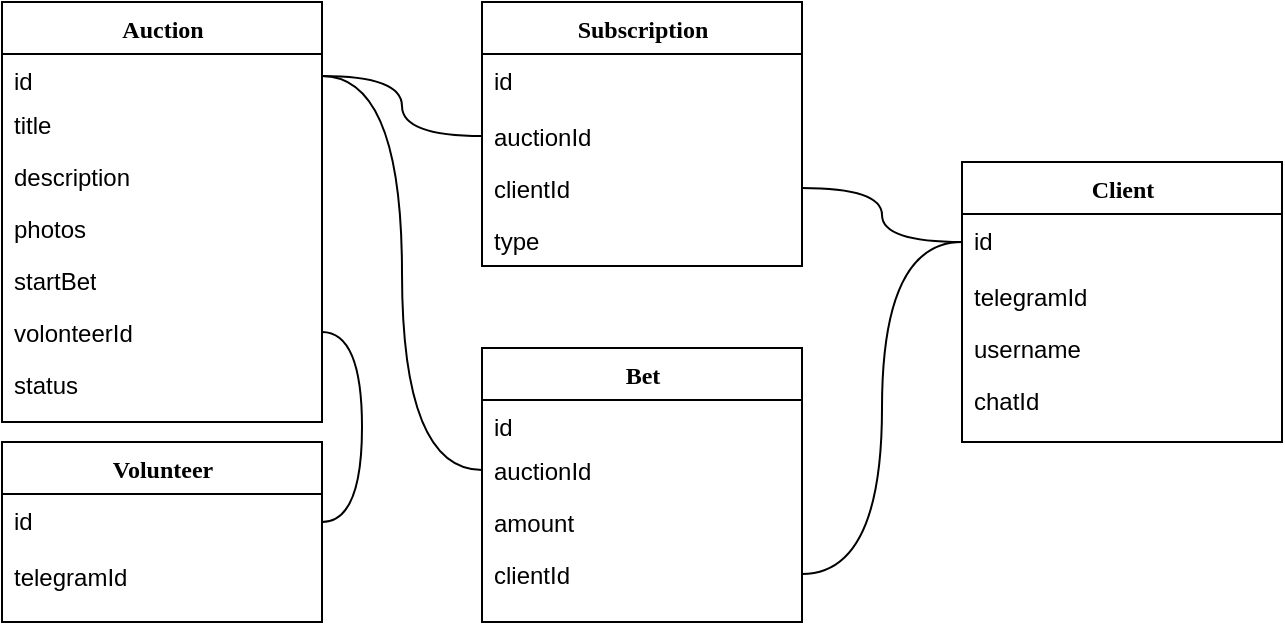 <mxfile version="20.0.1" type="device"><diagram name="Page-1" id="9f46799a-70d6-7492-0946-bef42562c5a5"><mxGraphModel dx="865" dy="556" grid="1" gridSize="10" guides="1" tooltips="1" connect="1" arrows="1" fold="1" page="1" pageScale="1" pageWidth="1100" pageHeight="850" background="none" math="0" shadow="0"><root><mxCell id="0"/><mxCell id="1" parent="0"/><mxCell id="78961159f06e98e8-17" value="Auction" style="swimlane;html=1;fontStyle=1;align=center;verticalAlign=top;childLayout=stackLayout;horizontal=1;startSize=26;horizontalStack=0;resizeParent=1;resizeLast=0;collapsible=1;marginBottom=0;swimlaneFillColor=#ffffff;rounded=0;shadow=0;comic=0;labelBackgroundColor=none;strokeWidth=1;fillColor=none;fontFamily=Verdana;fontSize=12" parent="1" vertex="1"><mxGeometry x="30" y="20" width="160" height="210" as="geometry"/></mxCell><mxCell id="78961159f06e98e8-21" value="id" style="text;html=1;strokeColor=none;fillColor=none;align=left;verticalAlign=top;spacingLeft=4;spacingRight=4;whiteSpace=wrap;overflow=hidden;rotatable=0;points=[[0,0.5],[1,0.5]];portConstraint=eastwest;" parent="78961159f06e98e8-17" vertex="1"><mxGeometry y="26" width="160" height="22" as="geometry"/></mxCell><mxCell id="78961159f06e98e8-23" value="title" style="text;html=1;strokeColor=none;fillColor=none;align=left;verticalAlign=top;spacingLeft=4;spacingRight=4;whiteSpace=wrap;overflow=hidden;rotatable=0;points=[[0,0.5],[1,0.5]];portConstraint=eastwest;" parent="78961159f06e98e8-17" vertex="1"><mxGeometry y="48" width="160" height="26" as="geometry"/></mxCell><mxCell id="78961159f06e98e8-25" value="description" style="text;html=1;strokeColor=none;fillColor=none;align=left;verticalAlign=top;spacingLeft=4;spacingRight=4;whiteSpace=wrap;overflow=hidden;rotatable=0;points=[[0,0.5],[1,0.5]];portConstraint=eastwest;" parent="78961159f06e98e8-17" vertex="1"><mxGeometry y="74" width="160" height="26" as="geometry"/></mxCell><mxCell id="3lBkVKUDEsnIzajXxK9P-2" value="photos" style="text;html=1;strokeColor=none;fillColor=none;align=left;verticalAlign=top;spacingLeft=4;spacingRight=4;whiteSpace=wrap;overflow=hidden;rotatable=0;points=[[0,0.5],[1,0.5]];portConstraint=eastwest;" parent="78961159f06e98e8-17" vertex="1"><mxGeometry y="100" width="160" height="26" as="geometry"/></mxCell><mxCell id="3lBkVKUDEsnIzajXxK9P-4" value="startBet" style="text;html=1;strokeColor=none;fillColor=none;align=left;verticalAlign=top;spacingLeft=4;spacingRight=4;whiteSpace=wrap;overflow=hidden;rotatable=0;points=[[0,0.5],[1,0.5]];portConstraint=eastwest;" parent="78961159f06e98e8-17" vertex="1"><mxGeometry y="126" width="160" height="26" as="geometry"/></mxCell><mxCell id="3lBkVKUDEsnIzajXxK9P-5" value="volonteerId" style="text;html=1;strokeColor=none;fillColor=none;align=left;verticalAlign=top;spacingLeft=4;spacingRight=4;whiteSpace=wrap;overflow=hidden;rotatable=0;points=[[0,0.5],[1,0.5]];portConstraint=eastwest;" parent="78961159f06e98e8-17" vertex="1"><mxGeometry y="152" width="160" height="26" as="geometry"/></mxCell><mxCell id="3lBkVKUDEsnIzajXxK9P-38" value="status" style="text;html=1;strokeColor=none;fillColor=none;align=left;verticalAlign=top;spacingLeft=4;spacingRight=4;whiteSpace=wrap;overflow=hidden;rotatable=0;points=[[0,0.5],[1,0.5]];portConstraint=eastwest;" parent="78961159f06e98e8-17" vertex="1"><mxGeometry y="178" width="160" height="26" as="geometry"/></mxCell><mxCell id="3lBkVKUDEsnIzajXxK9P-7" value="Bet" style="swimlane;html=1;fontStyle=1;align=center;verticalAlign=top;childLayout=stackLayout;horizontal=1;startSize=26;horizontalStack=0;resizeParent=1;resizeLast=0;collapsible=1;marginBottom=0;swimlaneFillColor=#ffffff;rounded=0;shadow=0;comic=0;labelBackgroundColor=none;strokeWidth=1;fillColor=none;fontFamily=Verdana;fontSize=12" parent="1" vertex="1"><mxGeometry x="270" y="193" width="160" height="137" as="geometry"/></mxCell><mxCell id="3lBkVKUDEsnIzajXxK9P-8" value="id" style="text;html=1;strokeColor=none;fillColor=none;align=left;verticalAlign=top;spacingLeft=4;spacingRight=4;whiteSpace=wrap;overflow=hidden;rotatable=0;points=[[0,0.5],[1,0.5]];portConstraint=eastwest;" parent="3lBkVKUDEsnIzajXxK9P-7" vertex="1"><mxGeometry y="26" width="160" height="22" as="geometry"/></mxCell><mxCell id="3lBkVKUDEsnIzajXxK9P-9" value="auctionId" style="text;html=1;strokeColor=none;fillColor=none;align=left;verticalAlign=top;spacingLeft=4;spacingRight=4;whiteSpace=wrap;overflow=hidden;rotatable=0;points=[[0,0.5],[1,0.5]];portConstraint=eastwest;" parent="3lBkVKUDEsnIzajXxK9P-7" vertex="1"><mxGeometry y="48" width="160" height="26" as="geometry"/></mxCell><mxCell id="3lBkVKUDEsnIzajXxK9P-10" value="amount" style="text;html=1;strokeColor=none;fillColor=none;align=left;verticalAlign=top;spacingLeft=4;spacingRight=4;whiteSpace=wrap;overflow=hidden;rotatable=0;points=[[0,0.5],[1,0.5]];portConstraint=eastwest;" parent="3lBkVKUDEsnIzajXxK9P-7" vertex="1"><mxGeometry y="74" width="160" height="26" as="geometry"/></mxCell><mxCell id="3lBkVKUDEsnIzajXxK9P-17" value="clientId" style="text;html=1;strokeColor=none;fillColor=none;align=left;verticalAlign=top;spacingLeft=4;spacingRight=4;whiteSpace=wrap;overflow=hidden;rotatable=0;points=[[0,0.5],[1,0.5]];portConstraint=eastwest;" parent="3lBkVKUDEsnIzajXxK9P-7" vertex="1"><mxGeometry y="100" width="160" height="26" as="geometry"/></mxCell><mxCell id="3lBkVKUDEsnIzajXxK9P-18" value="Volunteer" style="swimlane;html=1;fontStyle=1;align=center;verticalAlign=top;childLayout=stackLayout;horizontal=1;startSize=26;horizontalStack=0;resizeParent=1;resizeLast=0;collapsible=1;marginBottom=0;swimlaneFillColor=#ffffff;rounded=0;shadow=0;comic=0;labelBackgroundColor=none;strokeWidth=1;fillColor=none;fontFamily=Verdana;fontSize=12" parent="1" vertex="1"><mxGeometry x="30" y="240" width="160" height="90" as="geometry"/></mxCell><mxCell id="3lBkVKUDEsnIzajXxK9P-19" value="id" style="text;html=1;strokeColor=none;fillColor=none;align=left;verticalAlign=top;spacingLeft=4;spacingRight=4;whiteSpace=wrap;overflow=hidden;rotatable=0;points=[[0,0.5],[1,0.5]];portConstraint=eastwest;" parent="3lBkVKUDEsnIzajXxK9P-18" vertex="1"><mxGeometry y="26" width="160" height="28" as="geometry"/></mxCell><mxCell id="3lBkVKUDEsnIzajXxK9P-23" value="telegramId" style="text;html=1;strokeColor=none;fillColor=none;align=left;verticalAlign=top;spacingLeft=4;spacingRight=4;whiteSpace=wrap;overflow=hidden;rotatable=0;points=[[0,0.5],[1,0.5]];portConstraint=eastwest;" parent="3lBkVKUDEsnIzajXxK9P-18" vertex="1"><mxGeometry y="54" width="160" height="26" as="geometry"/></mxCell><mxCell id="3lBkVKUDEsnIzajXxK9P-35" value="Client" style="swimlane;html=1;fontStyle=1;align=center;verticalAlign=top;childLayout=stackLayout;horizontal=1;startSize=26;horizontalStack=0;resizeParent=1;resizeLast=0;collapsible=1;marginBottom=0;swimlaneFillColor=#ffffff;rounded=0;shadow=0;comic=0;labelBackgroundColor=none;strokeWidth=1;fillColor=none;fontFamily=Verdana;fontSize=12" parent="1" vertex="1"><mxGeometry x="510" y="100" width="160" height="140" as="geometry"><mxRectangle x="510" y="100" width="70" height="26" as="alternateBounds"/></mxGeometry></mxCell><mxCell id="3lBkVKUDEsnIzajXxK9P-36" value="id" style="text;html=1;strokeColor=none;fillColor=none;align=left;verticalAlign=top;spacingLeft=4;spacingRight=4;whiteSpace=wrap;overflow=hidden;rotatable=0;points=[[0,0.5],[1,0.5]];portConstraint=eastwest;" parent="3lBkVKUDEsnIzajXxK9P-35" vertex="1"><mxGeometry y="26" width="160" height="28" as="geometry"/></mxCell><mxCell id="3lBkVKUDEsnIzajXxK9P-37" value="telegramId" style="text;html=1;strokeColor=none;fillColor=none;align=left;verticalAlign=top;spacingLeft=4;spacingRight=4;whiteSpace=wrap;overflow=hidden;rotatable=0;points=[[0,0.5],[1,0.5]];portConstraint=eastwest;" parent="3lBkVKUDEsnIzajXxK9P-35" vertex="1"><mxGeometry y="54" width="160" height="26" as="geometry"/></mxCell><mxCell id="LFYm17XAk6kc6g3f3T0a-2" value="username" style="text;html=1;strokeColor=none;fillColor=none;align=left;verticalAlign=top;spacingLeft=4;spacingRight=4;whiteSpace=wrap;overflow=hidden;rotatable=0;points=[[0,0.5],[1,0.5]];portConstraint=eastwest;" vertex="1" parent="3lBkVKUDEsnIzajXxK9P-35"><mxGeometry y="80" width="160" height="26" as="geometry"/></mxCell><mxCell id="LFYm17XAk6kc6g3f3T0a-1" value="chatId" style="text;html=1;strokeColor=none;fillColor=none;align=left;verticalAlign=top;spacingLeft=4;spacingRight=4;whiteSpace=wrap;overflow=hidden;rotatable=0;points=[[0,0.5],[1,0.5]];portConstraint=eastwest;" vertex="1" parent="3lBkVKUDEsnIzajXxK9P-35"><mxGeometry y="106" width="160" height="26" as="geometry"/></mxCell><mxCell id="3lBkVKUDEsnIzajXxK9P-58" value="Subscription" style="swimlane;html=1;fontStyle=1;align=center;verticalAlign=top;childLayout=stackLayout;horizontal=1;startSize=26;horizontalStack=0;resizeParent=1;resizeLast=0;collapsible=1;marginBottom=0;swimlaneFillColor=#ffffff;rounded=0;shadow=0;comic=0;labelBackgroundColor=none;strokeWidth=1;fillColor=none;fontFamily=Verdana;fontSize=12" parent="1" vertex="1"><mxGeometry x="270" y="20" width="160" height="132" as="geometry"/></mxCell><mxCell id="3lBkVKUDEsnIzajXxK9P-59" value="id" style="text;html=1;strokeColor=none;fillColor=none;align=left;verticalAlign=top;spacingLeft=4;spacingRight=4;whiteSpace=wrap;overflow=hidden;rotatable=0;points=[[0,0.5],[1,0.5]];portConstraint=eastwest;" parent="3lBkVKUDEsnIzajXxK9P-58" vertex="1"><mxGeometry y="26" width="160" height="28" as="geometry"/></mxCell><mxCell id="3lBkVKUDEsnIzajXxK9P-60" value="auctionId" style="text;html=1;strokeColor=none;fillColor=none;align=left;verticalAlign=top;spacingLeft=4;spacingRight=4;whiteSpace=wrap;overflow=hidden;rotatable=0;points=[[0,0.5],[1,0.5]];portConstraint=eastwest;" parent="3lBkVKUDEsnIzajXxK9P-58" vertex="1"><mxGeometry y="54" width="160" height="26" as="geometry"/></mxCell><mxCell id="3lBkVKUDEsnIzajXxK9P-61" value="clientId" style="text;html=1;strokeColor=none;fillColor=none;align=left;verticalAlign=top;spacingLeft=4;spacingRight=4;whiteSpace=wrap;overflow=hidden;rotatable=0;points=[[0,0.5],[1,0.5]];portConstraint=eastwest;" parent="3lBkVKUDEsnIzajXxK9P-58" vertex="1"><mxGeometry y="80" width="160" height="26" as="geometry"/></mxCell><mxCell id="3lBkVKUDEsnIzajXxK9P-62" value="type" style="text;html=1;strokeColor=none;fillColor=none;align=left;verticalAlign=top;spacingLeft=4;spacingRight=4;whiteSpace=wrap;overflow=hidden;rotatable=0;points=[[0,0.5],[1,0.5]];portConstraint=eastwest;" parent="3lBkVKUDEsnIzajXxK9P-58" vertex="1"><mxGeometry y="106" width="160" height="26" as="geometry"/></mxCell><mxCell id="mhAYor00B6Vf2U0QK5B1-2" style="edgeStyle=orthogonalEdgeStyle;orthogonalLoop=1;jettySize=auto;html=1;exitX=1;exitY=0.5;exitDx=0;exitDy=0;entryX=0;entryY=0.5;entryDx=0;entryDy=0;curved=1;endArrow=none;endFill=0;" parent="1" source="78961159f06e98e8-21" target="3lBkVKUDEsnIzajXxK9P-60" edge="1"><mxGeometry relative="1" as="geometry"/></mxCell><mxCell id="mhAYor00B6Vf2U0QK5B1-4" style="edgeStyle=orthogonalEdgeStyle;curved=1;orthogonalLoop=1;jettySize=auto;html=1;exitX=1;exitY=0.5;exitDx=0;exitDy=0;entryX=0;entryY=0.5;entryDx=0;entryDy=0;endArrow=none;endFill=0;" parent="1" source="3lBkVKUDEsnIzajXxK9P-61" target="3lBkVKUDEsnIzajXxK9P-36" edge="1"><mxGeometry relative="1" as="geometry"/></mxCell><mxCell id="mhAYor00B6Vf2U0QK5B1-6" style="edgeStyle=orthogonalEdgeStyle;curved=1;orthogonalLoop=1;jettySize=auto;html=1;exitX=1;exitY=0.5;exitDx=0;exitDy=0;entryX=0;entryY=0.5;entryDx=0;entryDy=0;endArrow=none;endFill=0;" parent="1" source="78961159f06e98e8-21" target="3lBkVKUDEsnIzajXxK9P-9" edge="1"><mxGeometry relative="1" as="geometry"/></mxCell><mxCell id="mhAYor00B6Vf2U0QK5B1-7" style="edgeStyle=orthogonalEdgeStyle;curved=1;orthogonalLoop=1;jettySize=auto;html=1;exitX=1;exitY=0.5;exitDx=0;exitDy=0;entryX=0;entryY=0.5;entryDx=0;entryDy=0;endArrow=none;endFill=0;" parent="1" source="3lBkVKUDEsnIzajXxK9P-17" target="3lBkVKUDEsnIzajXxK9P-36" edge="1"><mxGeometry relative="1" as="geometry"/></mxCell><mxCell id="LFYm17XAk6kc6g3f3T0a-4" style="edgeStyle=orthogonalEdgeStyle;curved=1;orthogonalLoop=1;jettySize=auto;html=1;exitX=1;exitY=0.5;exitDx=0;exitDy=0;entryX=1;entryY=0.5;entryDx=0;entryDy=0;endArrow=none;endFill=0;" edge="1" parent="1" source="3lBkVKUDEsnIzajXxK9P-5" target="3lBkVKUDEsnIzajXxK9P-19"><mxGeometry relative="1" as="geometry"/></mxCell></root></mxGraphModel></diagram></mxfile>